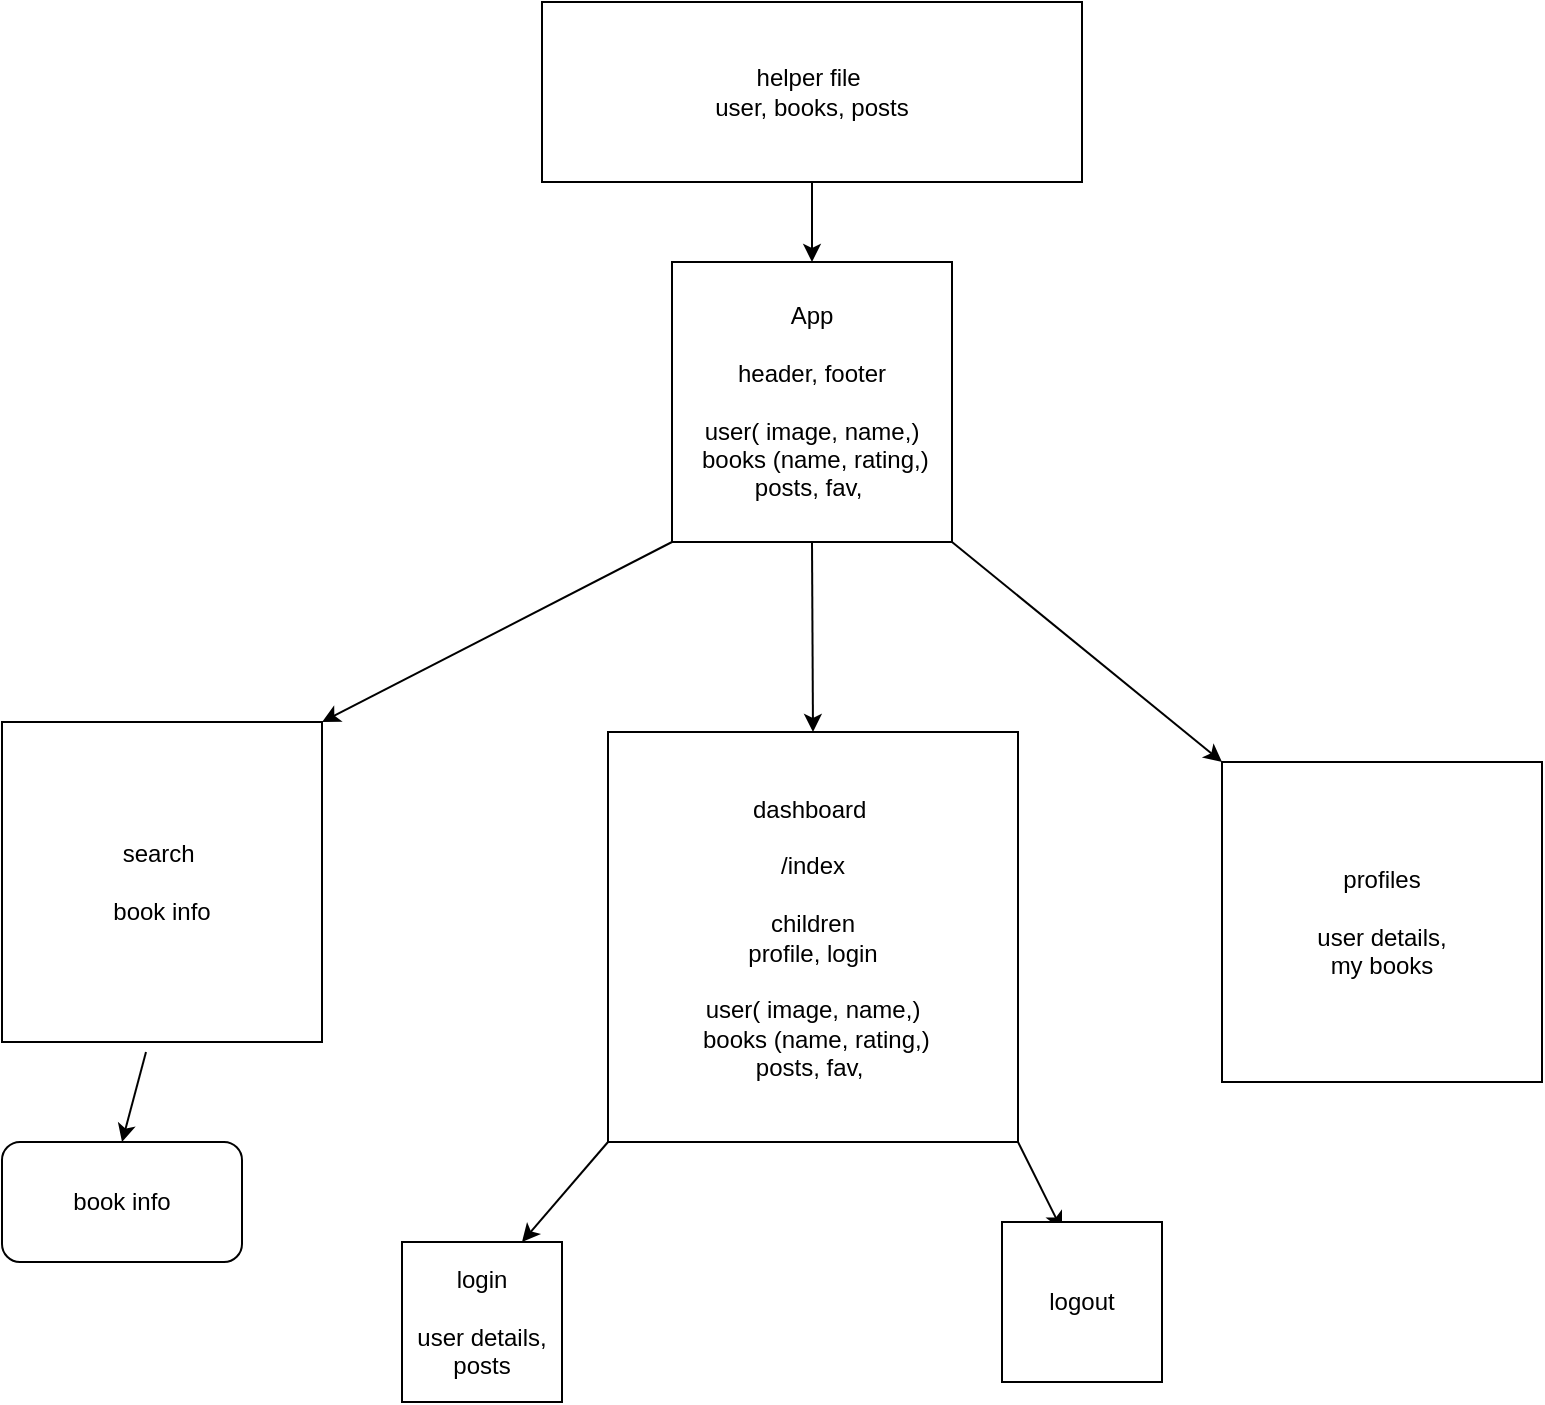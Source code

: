 <mxfile>
    <diagram id="gYuuoFXPvkwny4rSKU8R" name="Page-1">
        <mxGraphModel dx="1216" dy="644" grid="1" gridSize="10" guides="1" tooltips="1" connect="1" arrows="1" fold="1" page="1" pageScale="1" pageWidth="850" pageHeight="1100" math="0" shadow="0">
            <root>
                <mxCell id="0"/>
                <mxCell id="1" parent="0"/>
                <mxCell id="16" style="edgeStyle=none;html=1;exitX=0;exitY=1;exitDx=0;exitDy=0;entryX=0.75;entryY=0;entryDx=0;entryDy=0;" edge="1" parent="1" source="2" target="14">
                    <mxGeometry relative="1" as="geometry"/>
                </mxCell>
                <mxCell id="17" style="edgeStyle=none;html=1;exitX=1;exitY=1;exitDx=0;exitDy=0;entryX=0.375;entryY=0.05;entryDx=0;entryDy=0;entryPerimeter=0;" edge="1" parent="1" source="2" target="15">
                    <mxGeometry relative="1" as="geometry"/>
                </mxCell>
                <mxCell id="2" value="dashboard&amp;nbsp;&lt;br&gt;&lt;br&gt;/index&lt;br&gt;&lt;br&gt;children&lt;br&gt;profile, login&lt;br&gt;&lt;br&gt;user( image, name,)&lt;br&gt;&amp;nbsp;books (name, rating,) &lt;br&gt;posts, fav,&amp;nbsp;" style="whiteSpace=wrap;html=1;aspect=fixed;" vertex="1" parent="1">
                    <mxGeometry x="323" y="385" width="205" height="205" as="geometry"/>
                </mxCell>
                <mxCell id="3" value="helper file&amp;nbsp;&lt;br&gt;user, books, posts" style="rounded=0;whiteSpace=wrap;html=1;" vertex="1" parent="1">
                    <mxGeometry x="290" y="20" width="270" height="90" as="geometry"/>
                </mxCell>
                <mxCell id="5" value="" style="endArrow=classic;html=1;exitX=0.5;exitY=1;exitDx=0;exitDy=0;entryX=0.5;entryY=0;entryDx=0;entryDy=0;" edge="1" parent="1" source="3" target="12">
                    <mxGeometry width="50" height="50" relative="1" as="geometry">
                        <mxPoint x="610" y="320" as="sourcePoint"/>
                        <mxPoint x="430" y="250" as="targetPoint"/>
                    </mxGeometry>
                </mxCell>
                <mxCell id="6" value="search&amp;nbsp;&lt;br&gt;&lt;br&gt;book info" style="whiteSpace=wrap;html=1;aspect=fixed;" vertex="1" parent="1">
                    <mxGeometry x="20" y="380" width="160" height="160" as="geometry"/>
                </mxCell>
                <mxCell id="7" value="profiles&lt;br&gt;&lt;br&gt;user details,&lt;br&gt;my books" style="whiteSpace=wrap;html=1;aspect=fixed;" vertex="1" parent="1">
                    <mxGeometry x="630" y="400" width="160" height="160" as="geometry"/>
                </mxCell>
                <mxCell id="8" value="" style="endArrow=classic;html=1;exitX=1;exitY=1;exitDx=0;exitDy=0;entryX=0;entryY=0;entryDx=0;entryDy=0;" edge="1" parent="1" source="12" target="7">
                    <mxGeometry width="50" height="50" relative="1" as="geometry">
                        <mxPoint x="530" y="430" as="sourcePoint"/>
                        <mxPoint x="580" y="380" as="targetPoint"/>
                    </mxGeometry>
                </mxCell>
                <mxCell id="9" value="" style="endArrow=classic;html=1;entryX=0.5;entryY=0;entryDx=0;entryDy=0;exitX=0.45;exitY=1.031;exitDx=0;exitDy=0;startArrow=none;exitPerimeter=0;" edge="1" parent="1" source="6" target="10">
                    <mxGeometry width="50" height="50" relative="1" as="geometry">
                        <mxPoint x="320" y="450" as="sourcePoint"/>
                        <mxPoint x="370" y="400" as="targetPoint"/>
                    </mxGeometry>
                </mxCell>
                <mxCell id="10" value="book info" style="rounded=1;whiteSpace=wrap;html=1;" vertex="1" parent="1">
                    <mxGeometry x="20" y="590" width="120" height="60" as="geometry"/>
                </mxCell>
                <mxCell id="19" style="edgeStyle=none;html=1;exitX=0;exitY=1;exitDx=0;exitDy=0;entryX=1;entryY=0;entryDx=0;entryDy=0;" edge="1" parent="1" source="12" target="6">
                    <mxGeometry relative="1" as="geometry"/>
                </mxCell>
                <mxCell id="12" value="App&lt;br&gt;&lt;br&gt;header, footer&lt;br&gt;&lt;br&gt;user( image, name,)&lt;br&gt;&amp;nbsp;books (name, rating,)&lt;br&gt;posts, fav,&amp;nbsp;" style="whiteSpace=wrap;html=1;aspect=fixed;" vertex="1" parent="1">
                    <mxGeometry x="355" y="150" width="140" height="140" as="geometry"/>
                </mxCell>
                <mxCell id="13" value="" style="endArrow=classic;html=1;exitX=0.5;exitY=1;exitDx=0;exitDy=0;entryX=0.5;entryY=0;entryDx=0;entryDy=0;" edge="1" parent="1" source="12" target="2">
                    <mxGeometry width="50" height="50" relative="1" as="geometry">
                        <mxPoint x="530" y="350" as="sourcePoint"/>
                        <mxPoint x="580" y="300" as="targetPoint"/>
                    </mxGeometry>
                </mxCell>
                <mxCell id="14" value="login&lt;br&gt;&lt;br&gt;user details, posts" style="whiteSpace=wrap;html=1;aspect=fixed;" vertex="1" parent="1">
                    <mxGeometry x="220" y="640" width="80" height="80" as="geometry"/>
                </mxCell>
                <mxCell id="15" value="logout" style="whiteSpace=wrap;html=1;aspect=fixed;" vertex="1" parent="1">
                    <mxGeometry x="520" y="630" width="80" height="80" as="geometry"/>
                </mxCell>
            </root>
        </mxGraphModel>
    </diagram>
</mxfile>